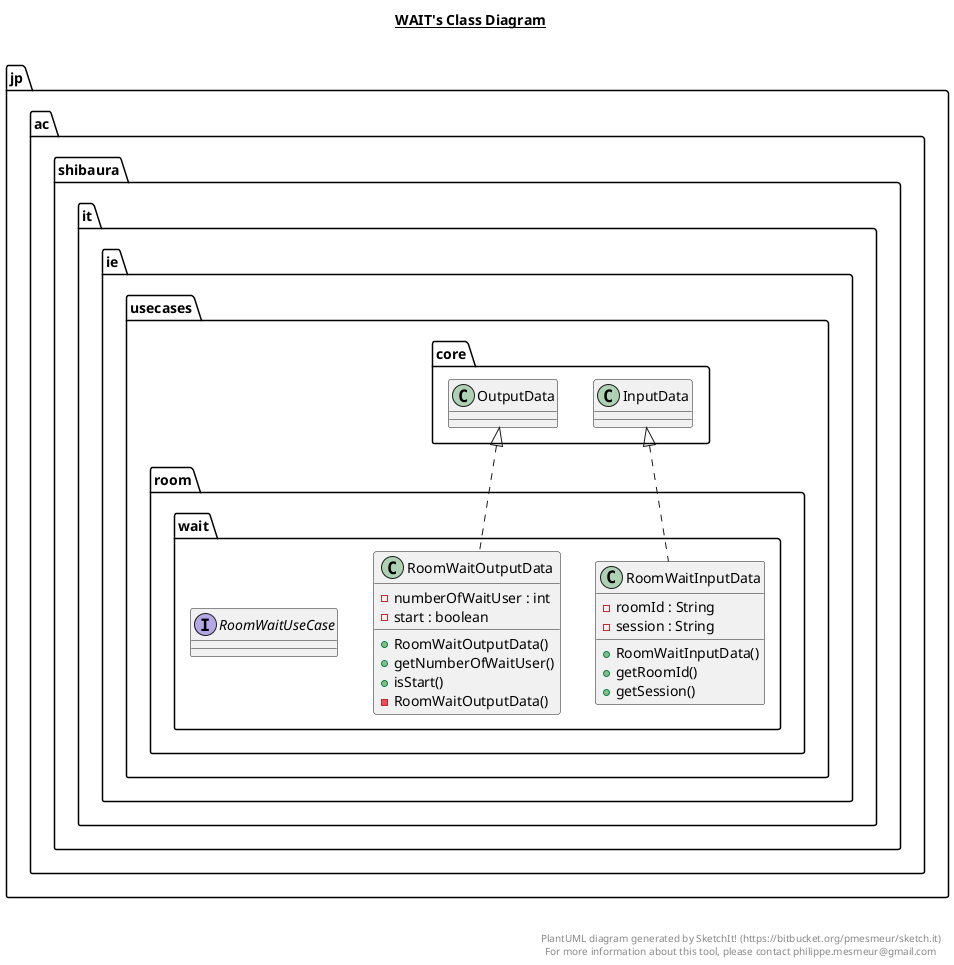 @startuml

title __WAIT's Class Diagram__\n

  namespace jp.ac.shibaura.it.ie {
    namespace usecases.room.wait {
      class jp.ac.shibaura.it.ie.usecases.room.wait.RoomWaitInputData {
          - roomId : String
          - session : String
          + RoomWaitInputData()
          + getRoomId()
          + getSession()
      }
    }
  }
  

  namespace jp.ac.shibaura.it.ie {
    namespace usecases.room.wait {
      class jp.ac.shibaura.it.ie.usecases.room.wait.RoomWaitOutputData {
          - numberOfWaitUser : int
          - start : boolean
          + RoomWaitOutputData()
          + getNumberOfWaitUser()
          + isStart()
          - RoomWaitOutputData()
      }
    }
  }
  

  namespace jp.ac.shibaura.it.ie {
    namespace usecases.room.wait {
      interface jp.ac.shibaura.it.ie.usecases.room.wait.RoomWaitUseCase {
      }
    }
  }
  

  jp.ac.shibaura.it.ie.usecases.room.wait.RoomWaitInputData .up.|> jp.ac.shibaura.it.ie.usecases.core.InputData
  jp.ac.shibaura.it.ie.usecases.room.wait.RoomWaitOutputData .up.|> jp.ac.shibaura.it.ie.usecases.core.OutputData


right footer


PlantUML diagram generated by SketchIt! (https://bitbucket.org/pmesmeur/sketch.it)
For more information about this tool, please contact philippe.mesmeur@gmail.com
endfooter

@enduml
